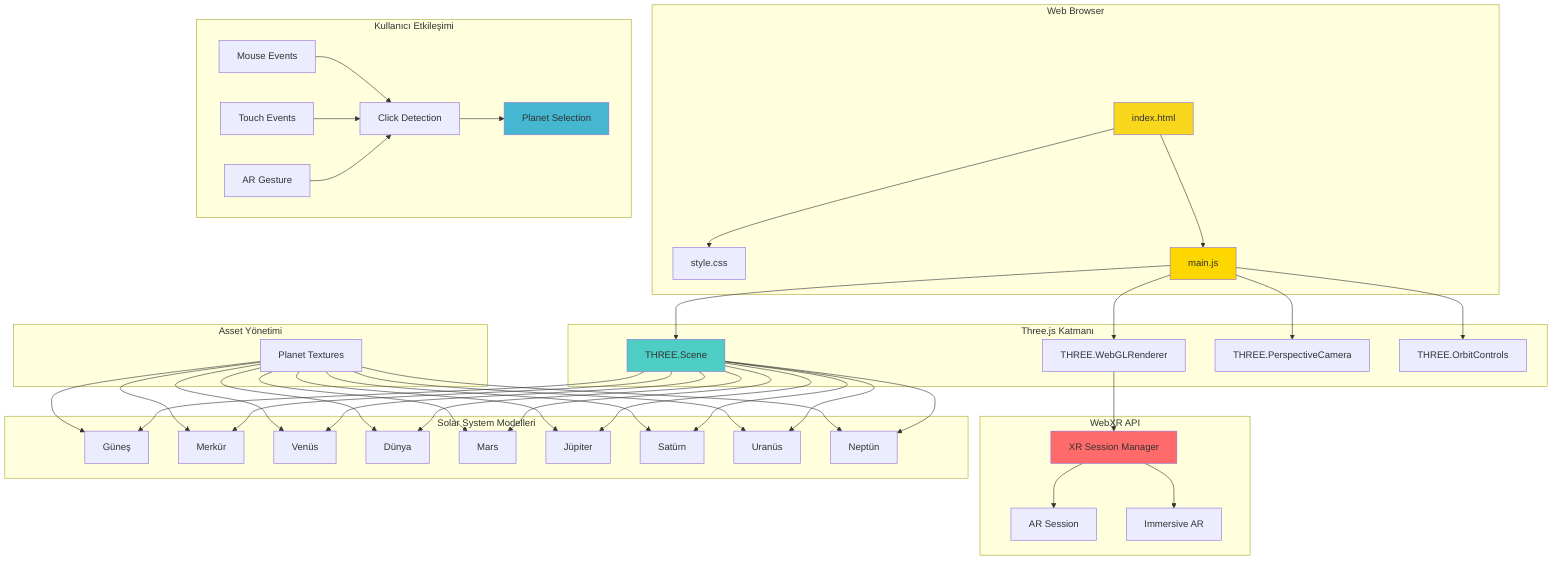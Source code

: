 graph TB
    subgraph "Web Browser"
        A[index.html] --> B[style.css]
        A --> C[main.js]
    end
    
    subgraph "Three.js Katmanı"
        C --> D[THREE.WebGLRenderer]
        C --> E[THREE.Scene]
        C --> F[THREE.PerspectiveCamera]
        C --> G[THREE.OrbitControls]
    end
    
    subgraph "WebXR API"
        D --> H[XR Session Manager]
        H --> I[AR Session]
        H --> J[Immersive AR]
    end
    
    subgraph "Solar System Modelleri"
        E --> K[Güneş]
        E --> L[Merkür]
        E --> M[Venüs]
        E --> N[Dünya]
        E --> O[Mars]
        E --> P[Jüpiter]
        E --> Q[Satürn]
        E --> R[Uranüs]
        E --> S[Neptün]
    end
    
    subgraph "Asset Yönetimi"
        T[Planet Textures] --> K
        T --> L
        T --> M
        T --> N
        T --> O
        T --> P
        T --> Q
        T --> R
        T --> S
    end
    
    subgraph "Kullanıcı Etkileşimi"
        U[Mouse Events] --> V[Click Detection]
        W[Touch Events] --> V
        X[AR Gesture] --> V
        V --> Y[Planet Selection]
    end

    style A fill:#f9d71c
    style C fill:#ffd700
    style H fill:#ff6b6b
    style E fill:#4ecdc4
    style Y fill:#45b7d1